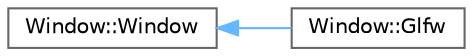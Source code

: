 digraph "Graphical Class Hierarchy"
{
 // LATEX_PDF_SIZE
  bgcolor="transparent";
  edge [fontname=Helvetica,fontsize=10,labelfontname=Helvetica,labelfontsize=10];
  node [fontname=Helvetica,fontsize=10,shape=box,height=0.2,width=0.4];
  rankdir="LR";
  Node0 [id="Node000000",label="Window::Window",height=0.2,width=0.4,color="grey40", fillcolor="white", style="filled",URL="$classWindow_1_1Window.html",tooltip=" "];
  Node0 -> Node1 [id="edge4_Node000000_Node000001",dir="back",color="steelblue1",style="solid",tooltip=" "];
  Node1 [id="Node000001",label="Window::Glfw",height=0.2,width=0.4,color="grey40", fillcolor="white", style="filled",URL="$classWindow_1_1Glfw.html",tooltip=" "];
}
